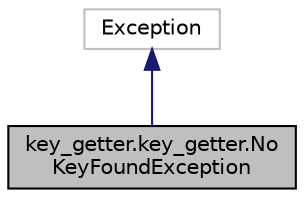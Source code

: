 digraph "key_getter.key_getter.NoKeyFoundException"
{
 // LATEX_PDF_SIZE
  edge [fontname="Helvetica",fontsize="10",labelfontname="Helvetica",labelfontsize="10"];
  node [fontname="Helvetica",fontsize="10",shape=record];
  Node1 [label="key_getter.key_getter.No\lKeyFoundException",height=0.2,width=0.4,color="black", fillcolor="grey75", style="filled", fontcolor="black",tooltip="Exception raised when the key file is not found on any detected USB drives."];
  Node2 -> Node1 [dir="back",color="midnightblue",fontsize="10",style="solid"];
  Node2 [label="Exception",height=0.2,width=0.4,color="grey75", fillcolor="white", style="filled",tooltip=" "];
}
